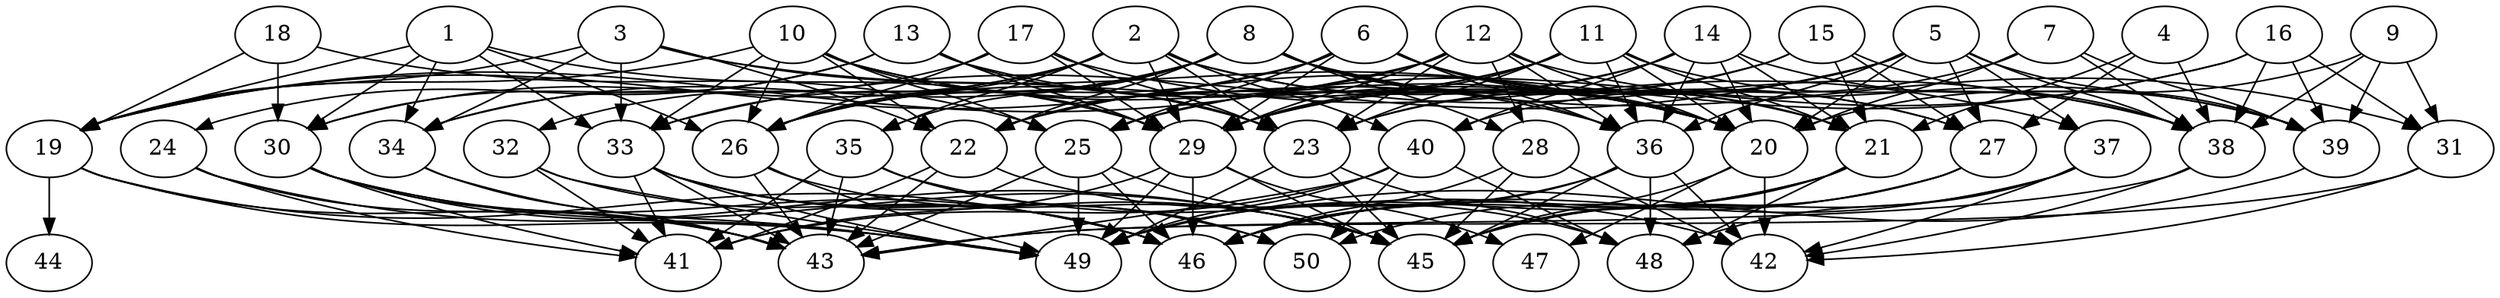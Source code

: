 // DAG (tier=3-complex, mode=compute, n=50, ccr=0.490, fat=0.719, density=0.652, regular=0.377, jump=0.244, mindata=1048576, maxdata=16777216)
// DAG automatically generated by daggen at Sun Aug 24 16:33:35 2025
// /home/ermia/Project/Environments/daggen/bin/daggen --dot --ccr 0.490 --fat 0.719 --regular 0.377 --density 0.652 --jump 0.244 --mindata 1048576 --maxdata 16777216 -n 50 
digraph G {
  1 [size="33651920510156112", alpha="0.04", expect_size="16825960255078056"]
  1 -> 19 [size ="1326495825920000"]
  1 -> 26 [size ="1326495825920000"]
  1 -> 29 [size ="1326495825920000"]
  1 -> 30 [size ="1326495825920000"]
  1 -> 33 [size ="1326495825920000"]
  1 -> 34 [size ="1326495825920000"]
  2 [size="2414422167560361345024", alpha="0.15", expect_size="1207211083780180672512"]
  2 -> 21 [size ="1439788808798208"]
  2 -> 23 [size ="1439788808798208"]
  2 -> 26 [size ="1439788808798208"]
  2 -> 29 [size ="1439788808798208"]
  2 -> 30 [size ="1439788808798208"]
  2 -> 32 [size ="1439788808798208"]
  2 -> 35 [size ="1439788808798208"]
  2 -> 38 [size ="1439788808798208"]
  2 -> 40 [size ="1439788808798208"]
  3 [size="38631235934855360", alpha="0.01", expect_size="19315617967427680"]
  3 -> 19 [size ="1081212793782272"]
  3 -> 20 [size ="1081212793782272"]
  3 -> 22 [size ="1081212793782272"]
  3 -> 23 [size ="1081212793782272"]
  3 -> 33 [size ="1081212793782272"]
  3 -> 34 [size ="1081212793782272"]
  4 [size="553475021310229741568", alpha="0.14", expect_size="276737510655114870784"]
  4 -> 21 [size ="539289549012992"]
  4 -> 27 [size ="539289549012992"]
  4 -> 38 [size ="539289549012992"]
  5 [size="2202553280385079312384", alpha="0.01", expect_size="1101276640192539656192"]
  5 -> 20 [size ="1354277310169088"]
  5 -> 23 [size ="1354277310169088"]
  5 -> 27 [size ="1354277310169088"]
  5 -> 29 [size ="1354277310169088"]
  5 -> 33 [size ="1354277310169088"]
  5 -> 36 [size ="1354277310169088"]
  5 -> 37 [size ="1354277310169088"]
  5 -> 38 [size ="1354277310169088"]
  5 -> 39 [size ="1354277310169088"]
  6 [size="4601491274574088634368", alpha="0.08", expect_size="2300745637287044317184"]
  6 -> 19 [size ="2213208802721792"]
  6 -> 20 [size ="2213208802721792"]
  6 -> 21 [size ="2213208802721792"]
  6 -> 25 [size ="2213208802721792"]
  6 -> 26 [size ="2213208802721792"]
  6 -> 27 [size ="2213208802721792"]
  6 -> 29 [size ="2213208802721792"]
  6 -> 36 [size ="2213208802721792"]
  7 [size="2699305592677950464", alpha="0.13", expect_size="1349652796338975232"]
  7 -> 20 [size ="1286713691340800"]
  7 -> 38 [size ="1286713691340800"]
  7 -> 39 [size ="1286713691340800"]
  7 -> 40 [size ="1286713691340800"]
  8 [size="282853025363984384", alpha="0.01", expect_size="141426512681992192"]
  8 -> 20 [size ="232357470666752"]
  8 -> 22 [size ="232357470666752"]
  8 -> 26 [size ="232357470666752"]
  8 -> 27 [size ="232357470666752"]
  8 -> 28 [size ="232357470666752"]
  8 -> 31 [size ="232357470666752"]
  8 -> 33 [size ="232357470666752"]
  8 -> 34 [size ="232357470666752"]
  8 -> 35 [size ="232357470666752"]
  8 -> 36 [size ="232357470666752"]
  9 [size="2296871440187413504", alpha="0.09", expect_size="1148435720093706752"]
  9 -> 20 [size ="1025939181928448"]
  9 -> 31 [size ="1025939181928448"]
  9 -> 38 [size ="1025939181928448"]
  9 -> 39 [size ="1025939181928448"]
  10 [size="904702429738565632000", alpha="0.04", expect_size="452351214869282816000"]
  10 -> 19 [size ="748331152179200"]
  10 -> 20 [size ="748331152179200"]
  10 -> 22 [size ="748331152179200"]
  10 -> 25 [size ="748331152179200"]
  10 -> 26 [size ="748331152179200"]
  10 -> 29 [size ="748331152179200"]
  10 -> 33 [size ="748331152179200"]
  10 -> 36 [size ="748331152179200"]
  11 [size="16059773563309364", alpha="0.06", expect_size="8029886781654682"]
  11 -> 20 [size ="1566423436492800"]
  11 -> 21 [size ="1566423436492800"]
  11 -> 22 [size ="1566423436492800"]
  11 -> 23 [size ="1566423436492800"]
  11 -> 26 [size ="1566423436492800"]
  11 -> 29 [size ="1566423436492800"]
  11 -> 36 [size ="1566423436492800"]
  11 -> 38 [size ="1566423436492800"]
  12 [size="97741713872640576", alpha="0.12", expect_size="48870856936320288"]
  12 -> 19 [size ="1545402457260032"]
  12 -> 20 [size ="1545402457260032"]
  12 -> 22 [size ="1545402457260032"]
  12 -> 23 [size ="1545402457260032"]
  12 -> 28 [size ="1545402457260032"]
  12 -> 29 [size ="1545402457260032"]
  12 -> 36 [size ="1545402457260032"]
  12 -> 39 [size ="1545402457260032"]
  13 [size="1081548574377425664", alpha="0.15", expect_size="540774287188712832"]
  13 -> 20 [size ="1304017703534592"]
  13 -> 23 [size ="1304017703534592"]
  13 -> 24 [size ="1304017703534592"]
  13 -> 29 [size ="1304017703534592"]
  13 -> 30 [size ="1304017703534592"]
  14 [size="182441253798012160", alpha="0.17", expect_size="91220626899006080"]
  14 -> 20 [size ="67088597123072"]
  14 -> 21 [size ="67088597123072"]
  14 -> 25 [size ="67088597123072"]
  14 -> 29 [size ="67088597123072"]
  14 -> 36 [size ="67088597123072"]
  14 -> 39 [size ="67088597123072"]
  14 -> 40 [size ="67088597123072"]
  15 [size="1368447305397055782912", alpha="0.18", expect_size="684223652698527891456"]
  15 -> 21 [size ="986072179802112"]
  15 -> 23 [size ="986072179802112"]
  15 -> 27 [size ="986072179802112"]
  15 -> 29 [size ="986072179802112"]
  15 -> 38 [size ="986072179802112"]
  16 [size="134206399969348896", alpha="0.13", expect_size="67103199984674448"]
  16 -> 22 [size ="2146141680435200"]
  16 -> 25 [size ="2146141680435200"]
  16 -> 31 [size ="2146141680435200"]
  16 -> 38 [size ="2146141680435200"]
  16 -> 39 [size ="2146141680435200"]
  17 [size="1645840677310824448000", alpha="0.05", expect_size="822920338655412224000"]
  17 -> 23 [size ="1115189097267200"]
  17 -> 26 [size ="1115189097267200"]
  17 -> 29 [size ="1115189097267200"]
  17 -> 34 [size ="1115189097267200"]
  17 -> 37 [size ="1115189097267200"]
  18 [size="730843775442177408", alpha="0.07", expect_size="365421887721088704"]
  18 -> 19 [size ="676008801861632"]
  18 -> 25 [size ="676008801861632"]
  18 -> 30 [size ="676008801861632"]
  19 [size="627207488082059392", alpha="0.03", expect_size="313603744041029696"]
  19 -> 43 [size ="287766575316992"]
  19 -> 44 [size ="287766575316992"]
  19 -> 46 [size ="287766575316992"]
  19 -> 49 [size ="287766575316992"]
  20 [size="50374131244025400", alpha="0.09", expect_size="25187065622012700"]
  20 -> 42 [size ="1187511514693632"]
  20 -> 45 [size ="1187511514693632"]
  20 -> 47 [size ="1187511514693632"]
  21 [size="2407793695857580179456", alpha="0.18", expect_size="1203896847928790089728"]
  21 -> 45 [size ="1437152437075968"]
  21 -> 46 [size ="1437152437075968"]
  21 -> 48 [size ="1437152437075968"]
  21 -> 49 [size ="1437152437075968"]
  22 [size="239903501237740371968", alpha="0.19", expect_size="119951750618870185984"]
  22 -> 41 [size ="308873781051392"]
  22 -> 43 [size ="308873781051392"]
  22 -> 48 [size ="308873781051392"]
  23 [size="2171459563247722240", alpha="0.18", expect_size="1085729781623861120"]
  23 -> 45 [size ="1975772273180672"]
  23 -> 48 [size ="1975772273180672"]
  23 -> 49 [size ="1975772273180672"]
  24 [size="113771655553123090432", alpha="0.19", expect_size="56885827776561545216"]
  24 -> 41 [size ="187836233940992"]
  24 -> 43 [size ="187836233940992"]
  24 -> 45 [size ="187836233940992"]
  25 [size="2199434498670592000", alpha="0.11", expect_size="1099717249335296000"]
  25 -> 43 [size ="13529985843200"]
  25 -> 45 [size ="13529985843200"]
  25 -> 46 [size ="13529985843200"]
  25 -> 49 [size ="13529985843200"]
  26 [size="74443561964102432", alpha="0.04", expect_size="37221780982051216"]
  26 -> 43 [size ="1764191404818432"]
  26 -> 45 [size ="1764191404818432"]
  26 -> 49 [size ="1764191404818432"]
  27 [size="246727835648000000000", alpha="0.01", expect_size="123363917824000000000"]
  27 -> 45 [size ="314703872000000"]
  27 -> 46 [size ="314703872000000"]
  27 -> 50 [size ="314703872000000"]
  28 [size="25620921039294624", alpha="0.18", expect_size="12810460519647312"]
  28 -> 42 [size ="60745945448448"]
  28 -> 45 [size ="60745945448448"]
  28 -> 46 [size ="60745945448448"]
  29 [size="331254377915594309632", alpha="0.14", expect_size="165627188957797154816"]
  29 -> 41 [size ="382999086497792"]
  29 -> 45 [size ="382999086497792"]
  29 -> 46 [size ="382999086497792"]
  29 -> 47 [size ="382999086497792"]
  29 -> 49 [size ="382999086497792"]
  30 [size="4501933129728000000000", alpha="0.18", expect_size="2250966564864000000000"]
  30 -> 41 [size ="2181169152000000"]
  30 -> 43 [size ="2181169152000000"]
  30 -> 45 [size ="2181169152000000"]
  30 -> 46 [size ="2181169152000000"]
  30 -> 49 [size ="2181169152000000"]
  31 [size="61207630628874064", alpha="0.01", expect_size="30603815314437032"]
  31 -> 42 [size ="1572619589517312"]
  31 -> 43 [size ="1572619589517312"]
  32 [size="499930806516073152", alpha="0.08", expect_size="249965403258036576"]
  32 -> 41 [size ="391663176384512"]
  32 -> 46 [size ="391663176384512"]
  32 -> 49 [size ="391663176384512"]
  33 [size="1639436341823322624", alpha="0.17", expect_size="819718170911661312"]
  33 -> 41 [size ="2091747060482048"]
  33 -> 43 [size ="2091747060482048"]
  33 -> 45 [size ="2091747060482048"]
  33 -> 46 [size ="2091747060482048"]
  33 -> 49 [size ="2091747060482048"]
  33 -> 50 [size ="2091747060482048"]
  34 [size="71634465800295128", alpha="0.02", expect_size="35817232900147564"]
  34 -> 43 [size ="1352572476588032"]
  34 -> 49 [size ="1352572476588032"]
  35 [size="327231969350628800", alpha="0.08", expect_size="163615984675314400"]
  35 -> 41 [size ="261471980224512"]
  35 -> 42 [size ="261471980224512"]
  35 -> 43 [size ="261471980224512"]
  35 -> 50 [size ="261471980224512"]
  36 [size="801867301982596864", alpha="0.15", expect_size="400933650991298432"]
  36 -> 42 [size ="409282071756800"]
  36 -> 45 [size ="409282071756800"]
  36 -> 46 [size ="409282071756800"]
  36 -> 48 [size ="409282071756800"]
  36 -> 49 [size ="409282071756800"]
  37 [size="167077850462798240", alpha="0.06", expect_size="83538925231399120"]
  37 -> 42 [size ="277155447570432"]
  37 -> 45 [size ="277155447570432"]
  37 -> 46 [size ="277155447570432"]
  37 -> 48 [size ="277155447570432"]
  38 [size="15827570263527304", alpha="0.10", expect_size="7913785131763652"]
  38 -> 42 [size ="1026681473073152"]
  38 -> 43 [size ="1026681473073152"]
  39 [size="1649697780012842745856", alpha="0.01", expect_size="824848890006421372928"]
  39 -> 49 [size ="1116930748448768"]
  40 [size="365302617389540573184", alpha="0.07", expect_size="182651308694770286592"]
  40 -> 41 [size ="408813450559488"]
  40 -> 43 [size ="408813450559488"]
  40 -> 48 [size ="408813450559488"]
  40 -> 49 [size ="408813450559488"]
  40 -> 50 [size ="408813450559488"]
  41 [size="1557063264360076800", alpha="0.09", expect_size="778531632180038400"]
  42 [size="64381684260962041856", alpha="0.10", expect_size="32190842130481020928"]
  43 [size="1024270547697025417216", alpha="0.19", expect_size="512135273848512708608"]
  44 [size="217019696307298880", alpha="0.12", expect_size="108509848153649440"]
  45 [size="4553277713267022", alpha="0.19", expect_size="2276638856633511"]
  46 [size="180852379325008000", alpha="0.00", expect_size="90426189662504000"]
  47 [size="4725580384612308", alpha="0.10", expect_size="2362790192306154"]
  48 [size="1093008887680476416", alpha="0.04", expect_size="546504443840238208"]
  49 [size="3615188303217193648128", alpha="0.02", expect_size="1807594151608596824064"]
  50 [size="154134118691655122944", alpha="0.17", expect_size="77067059345827561472"]
}